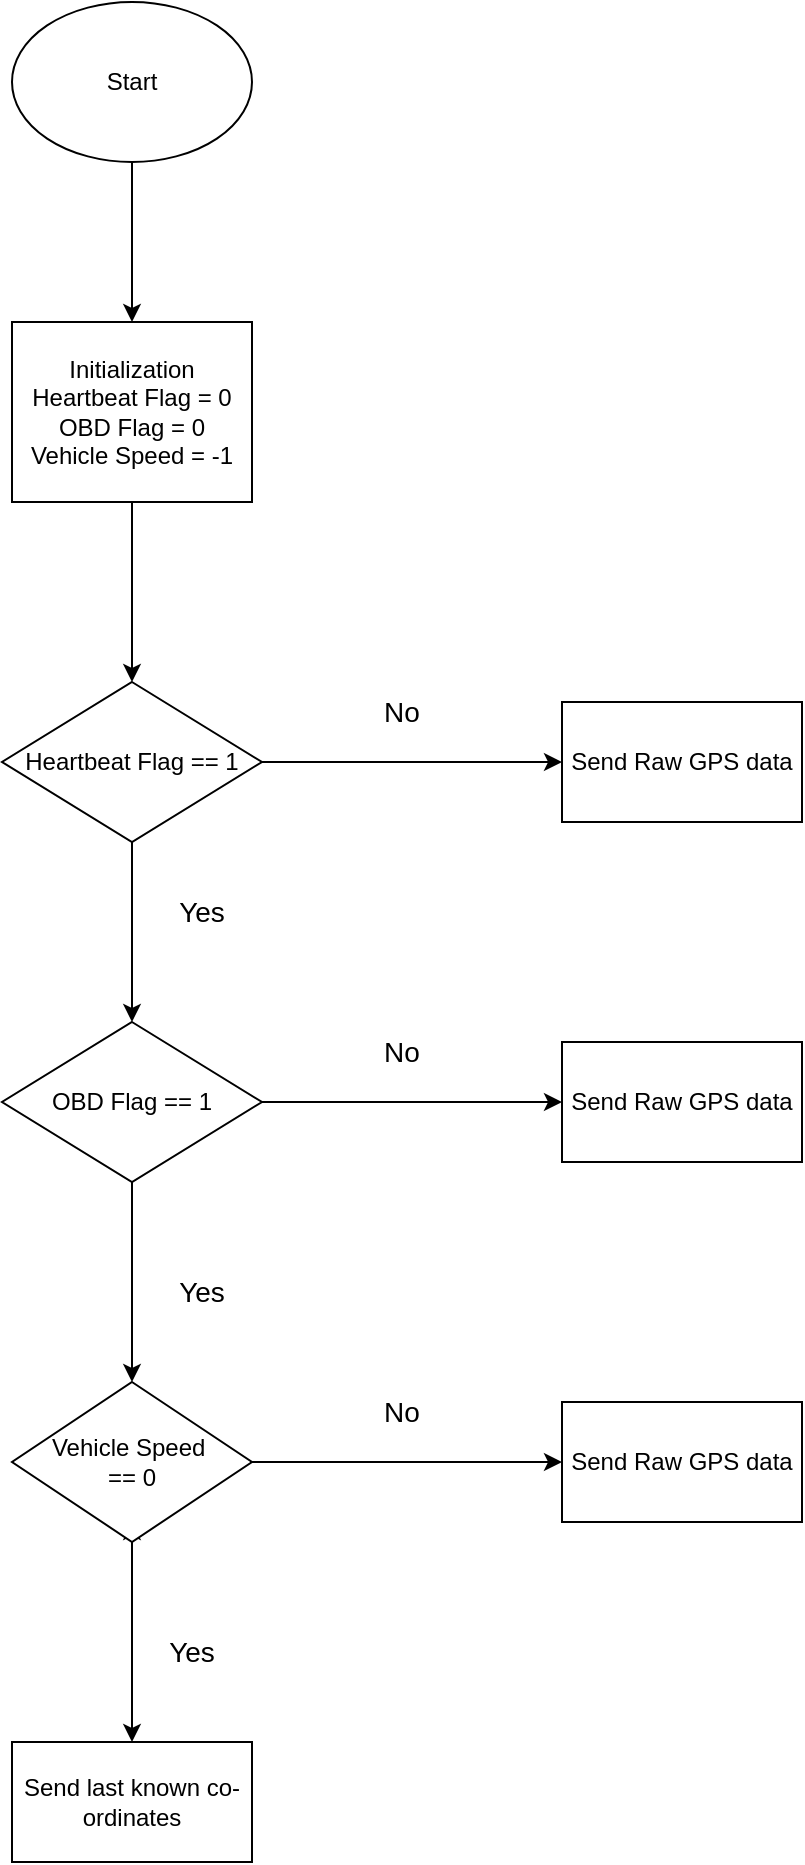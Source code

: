 <mxfile version="24.4.6" type="github">
  <diagram name="Page-1" id="V7EgAgGA362zwkshi-_R">
    <mxGraphModel dx="954" dy="542" grid="1" gridSize="10" guides="1" tooltips="1" connect="1" arrows="1" fold="1" page="1" pageScale="1" pageWidth="850" pageHeight="1100" math="0" shadow="0">
      <root>
        <mxCell id="0" />
        <mxCell id="1" parent="0" />
        <mxCell id="293EK7tKA1xx8MgygA2M-8" style="edgeStyle=orthogonalEdgeStyle;rounded=0;orthogonalLoop=1;jettySize=auto;html=1;exitX=1;exitY=0.5;exitDx=0;exitDy=0;" edge="1" parent="1" source="293EK7tKA1xx8MgygA2M-1">
          <mxGeometry relative="1" as="geometry">
            <mxPoint x="600" y="550" as="targetPoint" />
          </mxGeometry>
        </mxCell>
        <mxCell id="293EK7tKA1xx8MgygA2M-26" style="edgeStyle=orthogonalEdgeStyle;rounded=0;orthogonalLoop=1;jettySize=auto;html=1;exitX=0.5;exitY=1;exitDx=0;exitDy=0;entryX=0.5;entryY=0;entryDx=0;entryDy=0;" edge="1" parent="1" source="293EK7tKA1xx8MgygA2M-1" target="293EK7tKA1xx8MgygA2M-16">
          <mxGeometry relative="1" as="geometry" />
        </mxCell>
        <mxCell id="293EK7tKA1xx8MgygA2M-1" value="OBD Flag == 1" style="rhombus;whiteSpace=wrap;html=1;" vertex="1" parent="1">
          <mxGeometry x="320" y="510" width="130" height="80" as="geometry" />
        </mxCell>
        <mxCell id="293EK7tKA1xx8MgygA2M-5" value="Yes" style="text;html=1;align=center;verticalAlign=middle;whiteSpace=wrap;rounded=0;fontSize=14;" vertex="1" parent="1">
          <mxGeometry x="390" y="620" width="60" height="50" as="geometry" />
        </mxCell>
        <mxCell id="293EK7tKA1xx8MgygA2M-6" value="No" style="text;html=1;align=center;verticalAlign=middle;whiteSpace=wrap;rounded=0;fontSize=14;" vertex="1" parent="1">
          <mxGeometry x="490" y="500" width="60" height="50" as="geometry" />
        </mxCell>
        <mxCell id="293EK7tKA1xx8MgygA2M-11" value="" style="endArrow=classic;html=1;rounded=0;entryX=0.5;entryY=0;entryDx=0;entryDy=0;" edge="1" parent="1" target="293EK7tKA1xx8MgygA2M-22">
          <mxGeometry width="50" height="50" relative="1" as="geometry">
            <mxPoint x="385" y="80" as="sourcePoint" />
            <mxPoint x="385" y="150" as="targetPoint" />
          </mxGeometry>
        </mxCell>
        <mxCell id="293EK7tKA1xx8MgygA2M-13" value="Send Raw GPS data" style="rounded=0;whiteSpace=wrap;html=1;" vertex="1" parent="1">
          <mxGeometry x="600" y="520" width="120" height="60" as="geometry" />
        </mxCell>
        <mxCell id="293EK7tKA1xx8MgygA2M-14" value="Send last known co-ordinates" style="rounded=0;whiteSpace=wrap;html=1;" vertex="1" parent="1">
          <mxGeometry x="325" y="870" width="120" height="60" as="geometry" />
        </mxCell>
        <mxCell id="293EK7tKA1xx8MgygA2M-17" style="edgeStyle=orthogonalEdgeStyle;rounded=0;orthogonalLoop=1;jettySize=auto;html=1;exitX=0.5;exitY=1;exitDx=0;exitDy=0;" edge="1" parent="1" source="293EK7tKA1xx8MgygA2M-16">
          <mxGeometry relative="1" as="geometry">
            <mxPoint x="385" y="760" as="targetPoint" />
          </mxGeometry>
        </mxCell>
        <mxCell id="293EK7tKA1xx8MgygA2M-27" style="edgeStyle=orthogonalEdgeStyle;rounded=0;orthogonalLoop=1;jettySize=auto;html=1;exitX=1;exitY=0.5;exitDx=0;exitDy=0;entryX=0;entryY=0.5;entryDx=0;entryDy=0;" edge="1" parent="1" source="293EK7tKA1xx8MgygA2M-16" target="293EK7tKA1xx8MgygA2M-19">
          <mxGeometry relative="1" as="geometry" />
        </mxCell>
        <mxCell id="293EK7tKA1xx8MgygA2M-16" value="Vehicle Speed&amp;nbsp;&lt;div&gt;== 0&lt;/div&gt;" style="rhombus;whiteSpace=wrap;html=1;" vertex="1" parent="1">
          <mxGeometry x="325" y="690" width="120" height="80" as="geometry" />
        </mxCell>
        <mxCell id="293EK7tKA1xx8MgygA2M-19" value="Send Raw GPS data" style="rounded=0;whiteSpace=wrap;html=1;" vertex="1" parent="1">
          <mxGeometry x="600" y="700" width="120" height="60" as="geometry" />
        </mxCell>
        <mxCell id="293EK7tKA1xx8MgygA2M-20" value="Start" style="ellipse;whiteSpace=wrap;html=1;" vertex="1" parent="1">
          <mxGeometry x="325" width="120" height="80" as="geometry" />
        </mxCell>
        <mxCell id="293EK7tKA1xx8MgygA2M-33" style="edgeStyle=orthogonalEdgeStyle;rounded=0;orthogonalLoop=1;jettySize=auto;html=1;entryX=0.5;entryY=0;entryDx=0;entryDy=0;" edge="1" parent="1" source="293EK7tKA1xx8MgygA2M-22" target="293EK7tKA1xx8MgygA2M-30">
          <mxGeometry relative="1" as="geometry" />
        </mxCell>
        <mxCell id="293EK7tKA1xx8MgygA2M-22" value="Initialization&lt;div&gt;Heartbeat Flag = 0&lt;br&gt;&lt;div&gt;OBD Flag = 0&lt;/div&gt;&lt;div&gt;Vehicle Speed = -1&lt;/div&gt;&lt;/div&gt;" style="rounded=0;whiteSpace=wrap;html=1;" vertex="1" parent="1">
          <mxGeometry x="325" y="160" width="120" height="90" as="geometry" />
        </mxCell>
        <mxCell id="293EK7tKA1xx8MgygA2M-29" style="edgeStyle=orthogonalEdgeStyle;rounded=0;orthogonalLoop=1;jettySize=auto;html=1;exitX=0.5;exitY=1;exitDx=0;exitDy=0;entryX=0.5;entryY=0;entryDx=0;entryDy=0;" edge="1" parent="1" source="293EK7tKA1xx8MgygA2M-16" target="293EK7tKA1xx8MgygA2M-14">
          <mxGeometry relative="1" as="geometry">
            <mxPoint x="385" y="840" as="targetPoint" />
          </mxGeometry>
        </mxCell>
        <mxCell id="293EK7tKA1xx8MgygA2M-34" style="edgeStyle=orthogonalEdgeStyle;rounded=0;orthogonalLoop=1;jettySize=auto;html=1;exitX=0.5;exitY=1;exitDx=0;exitDy=0;entryX=0.5;entryY=0;entryDx=0;entryDy=0;" edge="1" parent="1" source="293EK7tKA1xx8MgygA2M-30" target="293EK7tKA1xx8MgygA2M-1">
          <mxGeometry relative="1" as="geometry" />
        </mxCell>
        <mxCell id="293EK7tKA1xx8MgygA2M-39" style="edgeStyle=orthogonalEdgeStyle;rounded=0;orthogonalLoop=1;jettySize=auto;html=1;entryX=0;entryY=0.5;entryDx=0;entryDy=0;" edge="1" parent="1" source="293EK7tKA1xx8MgygA2M-30" target="293EK7tKA1xx8MgygA2M-37">
          <mxGeometry relative="1" as="geometry" />
        </mxCell>
        <mxCell id="293EK7tKA1xx8MgygA2M-30" value="Heartbeat Flag == 1" style="rhombus;whiteSpace=wrap;html=1;" vertex="1" parent="1">
          <mxGeometry x="320" y="340" width="130" height="80" as="geometry" />
        </mxCell>
        <mxCell id="293EK7tKA1xx8MgygA2M-35" value="Yes" style="text;html=1;align=center;verticalAlign=middle;whiteSpace=wrap;rounded=0;fontSize=14;" vertex="1" parent="1">
          <mxGeometry x="390" y="430" width="60" height="50" as="geometry" />
        </mxCell>
        <mxCell id="293EK7tKA1xx8MgygA2M-36" value="No" style="text;html=1;align=center;verticalAlign=middle;whiteSpace=wrap;rounded=0;fontSize=14;" vertex="1" parent="1">
          <mxGeometry x="490" y="330" width="60" height="50" as="geometry" />
        </mxCell>
        <mxCell id="293EK7tKA1xx8MgygA2M-37" value="Send Raw GPS data" style="rounded=0;whiteSpace=wrap;html=1;" vertex="1" parent="1">
          <mxGeometry x="600" y="350" width="120" height="60" as="geometry" />
        </mxCell>
        <mxCell id="293EK7tKA1xx8MgygA2M-40" value="Yes" style="text;html=1;align=center;verticalAlign=middle;whiteSpace=wrap;rounded=0;fontSize=14;" vertex="1" parent="1">
          <mxGeometry x="385" y="800" width="60" height="50" as="geometry" />
        </mxCell>
        <mxCell id="293EK7tKA1xx8MgygA2M-41" value="No" style="text;html=1;align=center;verticalAlign=middle;whiteSpace=wrap;rounded=0;fontSize=14;" vertex="1" parent="1">
          <mxGeometry x="490" y="680" width="60" height="50" as="geometry" />
        </mxCell>
      </root>
    </mxGraphModel>
  </diagram>
</mxfile>
